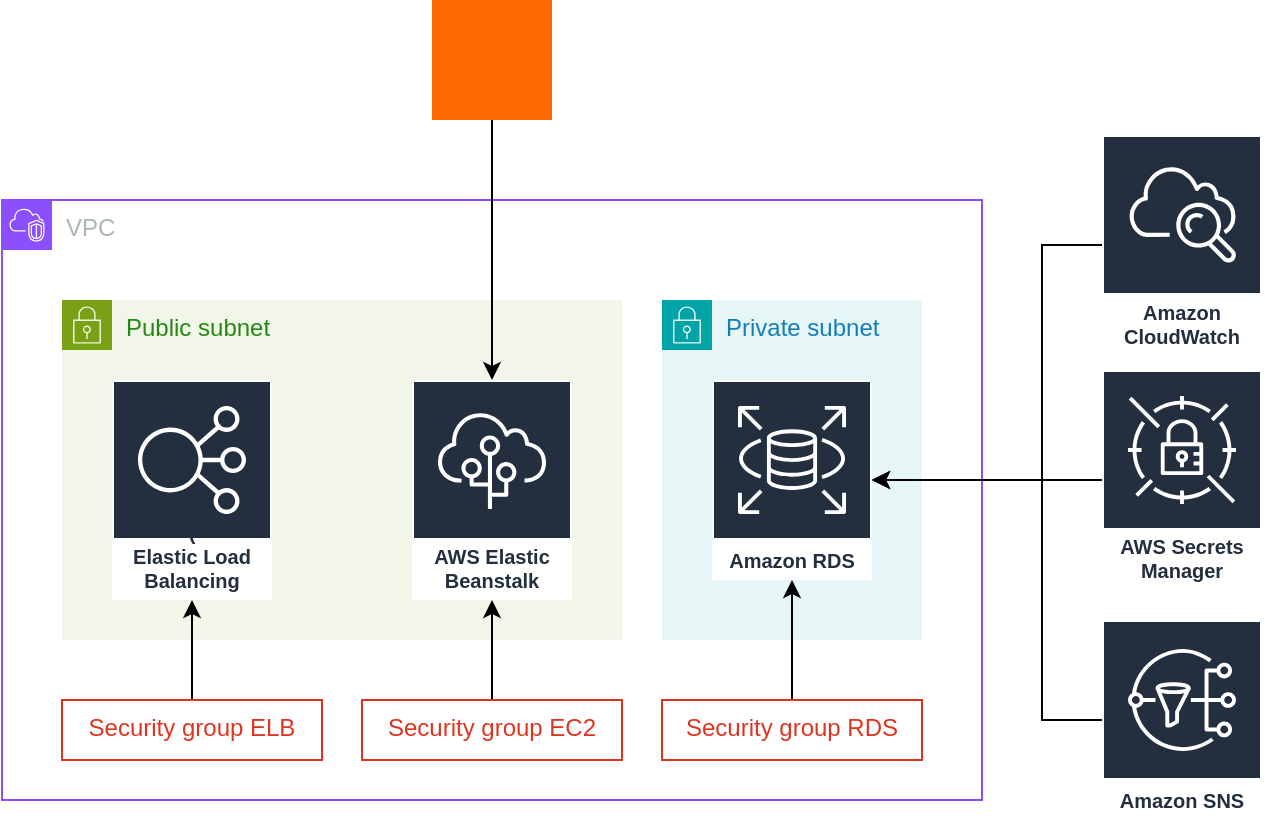 <mxfile version="28.0.6">
  <diagram name="Página-1" id="-vqyVmEt9A4R_uhnUwHa">
    <mxGraphModel dx="1426" dy="743" grid="1" gridSize="10" guides="1" tooltips="1" connect="1" arrows="1" fold="1" page="1" pageScale="1" pageWidth="827" pageHeight="1169" math="0" shadow="0">
      <root>
        <mxCell id="0" />
        <mxCell id="1" parent="0" />
        <mxCell id="ivlKE8OcMFCifcCctVEV-1" value="" style="points=[];aspect=fixed;html=1;align=center;shadow=0;dashed=0;fillColor=#FF6A00;strokeColor=none;shape=mxgraph.alibaba_cloud.user;" parent="1" vertex="1">
          <mxGeometry x="305" y="40" width="60" height="60" as="geometry" />
        </mxCell>
        <mxCell id="ivlKE8OcMFCifcCctVEV-2" value="VPC" style="points=[[0,0],[0.25,0],[0.5,0],[0.75,0],[1,0],[1,0.25],[1,0.5],[1,0.75],[1,1],[0.75,1],[0.5,1],[0.25,1],[0,1],[0,0.75],[0,0.5],[0,0.25]];outlineConnect=0;gradientColor=none;html=1;whiteSpace=wrap;fontSize=12;fontStyle=0;container=1;pointerEvents=0;collapsible=0;recursiveResize=0;shape=mxgraph.aws4.group;grIcon=mxgraph.aws4.group_vpc2;strokeColor=#8C4FFF;fillColor=none;verticalAlign=top;align=left;spacingLeft=30;fontColor=#AAB7B8;dashed=0;" parent="1" vertex="1">
          <mxGeometry x="90" y="140" width="490" height="300" as="geometry" />
        </mxCell>
        <mxCell id="ivlKE8OcMFCifcCctVEV-49" value="Public subnet" style="points=[[0,0],[0.25,0],[0.5,0],[0.75,0],[1,0],[1,0.25],[1,0.5],[1,0.75],[1,1],[0.75,1],[0.5,1],[0.25,1],[0,1],[0,0.75],[0,0.5],[0,0.25]];outlineConnect=0;gradientColor=none;html=1;whiteSpace=wrap;fontSize=12;fontStyle=0;container=1;pointerEvents=0;collapsible=0;recursiveResize=0;shape=mxgraph.aws4.group;grIcon=mxgraph.aws4.group_security_group;grStroke=0;strokeColor=#7AA116;fillColor=#F2F6E8;verticalAlign=top;align=left;spacingLeft=30;fontColor=#248814;dashed=0;" parent="ivlKE8OcMFCifcCctVEV-2" vertex="1">
          <mxGeometry x="30" y="50" width="280" height="170" as="geometry" />
        </mxCell>
        <mxCell id="ivlKE8OcMFCifcCctVEV-58" value="(&lt;div&gt;&lt;span style=&quot;background-color: transparent; color: light-dark(rgb(35, 47, 62), rgb(189, 199, 212));&quot;&gt;Elastic Load Balancing&lt;/span&gt;&lt;/div&gt;" style="sketch=0;outlineConnect=0;fontColor=#232F3E;gradientColor=none;strokeColor=#ffffff;fillColor=#232F3E;dashed=0;verticalLabelPosition=middle;verticalAlign=bottom;align=center;html=1;whiteSpace=wrap;fontSize=10;fontStyle=1;spacing=3;shape=mxgraph.aws4.productIcon;prIcon=mxgraph.aws4.elastic_load_balancing;" parent="ivlKE8OcMFCifcCctVEV-49" vertex="1">
          <mxGeometry x="25" y="40" width="80" height="110" as="geometry" />
        </mxCell>
        <mxCell id="ivlKE8OcMFCifcCctVEV-54" value="AWS Elastic Beanstalk" style="sketch=0;outlineConnect=0;fontColor=#232F3E;gradientColor=none;strokeColor=#ffffff;fillColor=#232F3E;dashed=0;verticalLabelPosition=middle;verticalAlign=bottom;align=center;html=1;whiteSpace=wrap;fontSize=10;fontStyle=1;spacing=3;shape=mxgraph.aws4.productIcon;prIcon=mxgraph.aws4.elastic_beanstalk;" parent="ivlKE8OcMFCifcCctVEV-49" vertex="1">
          <mxGeometry x="175" y="40" width="80" height="110" as="geometry" />
        </mxCell>
        <mxCell id="ivlKE8OcMFCifcCctVEV-63" style="edgeStyle=orthogonalEdgeStyle;rounded=0;orthogonalLoop=1;jettySize=auto;html=1;" parent="ivlKE8OcMFCifcCctVEV-2" source="ivlKE8OcMFCifcCctVEV-55" target="ivlKE8OcMFCifcCctVEV-58" edge="1">
          <mxGeometry relative="1" as="geometry" />
        </mxCell>
        <mxCell id="ivlKE8OcMFCifcCctVEV-55" value="Security group ELB" style="fillColor=none;strokeColor=#DD3522;verticalAlign=top;fontStyle=0;fontColor=#DD3522;whiteSpace=wrap;html=1;" parent="ivlKE8OcMFCifcCctVEV-2" vertex="1">
          <mxGeometry x="30" y="250" width="130" height="30" as="geometry" />
        </mxCell>
        <mxCell id="ivlKE8OcMFCifcCctVEV-64" style="edgeStyle=orthogonalEdgeStyle;rounded=0;orthogonalLoop=1;jettySize=auto;html=1;" parent="ivlKE8OcMFCifcCctVEV-2" source="ivlKE8OcMFCifcCctVEV-56" target="ivlKE8OcMFCifcCctVEV-54" edge="1">
          <mxGeometry relative="1" as="geometry" />
        </mxCell>
        <mxCell id="ivlKE8OcMFCifcCctVEV-56" value="Security group EC2" style="fillColor=none;strokeColor=#DD3522;verticalAlign=top;fontStyle=0;fontColor=#DD3522;whiteSpace=wrap;html=1;" parent="ivlKE8OcMFCifcCctVEV-2" vertex="1">
          <mxGeometry x="180" y="250" width="130" height="30" as="geometry" />
        </mxCell>
        <mxCell id="ivlKE8OcMFCifcCctVEV-48" value="Private subnet" style="points=[[0,0],[0.25,0],[0.5,0],[0.75,0],[1,0],[1,0.25],[1,0.5],[1,0.75],[1,1],[0.75,1],[0.5,1],[0.25,1],[0,1],[0,0.75],[0,0.5],[0,0.25]];outlineConnect=0;gradientColor=none;html=1;whiteSpace=wrap;fontSize=12;fontStyle=0;container=1;pointerEvents=0;collapsible=0;recursiveResize=0;shape=mxgraph.aws4.group;grIcon=mxgraph.aws4.group_security_group;grStroke=0;strokeColor=#00A4A6;fillColor=#E6F6F7;verticalAlign=top;align=left;spacingLeft=30;fontColor=#147EBA;dashed=0;" parent="ivlKE8OcMFCifcCctVEV-2" vertex="1">
          <mxGeometry x="330" y="50" width="130" height="170" as="geometry" />
        </mxCell>
        <mxCell id="ivlKE8OcMFCifcCctVEV-65" value="Amazon RDS" style="sketch=0;outlineConnect=0;fontColor=#232F3E;gradientColor=none;strokeColor=#ffffff;fillColor=#232F3E;dashed=0;verticalLabelPosition=middle;verticalAlign=bottom;align=center;html=1;whiteSpace=wrap;fontSize=10;fontStyle=1;spacing=3;shape=mxgraph.aws4.productIcon;prIcon=mxgraph.aws4.rds;" parent="ivlKE8OcMFCifcCctVEV-48" vertex="1">
          <mxGeometry x="25" y="40" width="80" height="100" as="geometry" />
        </mxCell>
        <mxCell id="ivlKE8OcMFCifcCctVEV-67" style="edgeStyle=orthogonalEdgeStyle;rounded=0;orthogonalLoop=1;jettySize=auto;html=1;" parent="ivlKE8OcMFCifcCctVEV-2" source="ivlKE8OcMFCifcCctVEV-66" target="ivlKE8OcMFCifcCctVEV-65" edge="1">
          <mxGeometry relative="1" as="geometry" />
        </mxCell>
        <mxCell id="ivlKE8OcMFCifcCctVEV-66" value="Security group RDS" style="fillColor=none;strokeColor=#DD3522;verticalAlign=top;fontStyle=0;fontColor=#DD3522;whiteSpace=wrap;html=1;" parent="ivlKE8OcMFCifcCctVEV-2" vertex="1">
          <mxGeometry x="330" y="250" width="130" height="30" as="geometry" />
        </mxCell>
        <mxCell id="tjU6hbLSbvW12c2wVyWg-5" style="edgeStyle=orthogonalEdgeStyle;rounded=0;orthogonalLoop=1;jettySize=auto;html=1;" edge="1" parent="1" source="ivlKE8OcMFCifcCctVEV-71" target="ivlKE8OcMFCifcCctVEV-65">
          <mxGeometry relative="1" as="geometry">
            <Array as="points">
              <mxPoint x="610" y="400" />
              <mxPoint x="610" y="280" />
            </Array>
          </mxGeometry>
        </mxCell>
        <mxCell id="ivlKE8OcMFCifcCctVEV-71" value="Amazon SNS" style="sketch=0;outlineConnect=0;fontColor=#232F3E;gradientColor=none;strokeColor=#ffffff;fillColor=#232F3E;dashed=0;verticalLabelPosition=middle;verticalAlign=bottom;align=center;html=1;whiteSpace=wrap;fontSize=10;fontStyle=1;spacing=3;shape=mxgraph.aws4.productIcon;prIcon=mxgraph.aws4.sns;" parent="1" vertex="1">
          <mxGeometry x="640" y="350" width="80" height="100" as="geometry" />
        </mxCell>
        <mxCell id="tjU6hbLSbvW12c2wVyWg-3" style="edgeStyle=orthogonalEdgeStyle;rounded=0;orthogonalLoop=1;jettySize=auto;html=1;" edge="1" parent="1" source="ivlKE8OcMFCifcCctVEV-72" target="ivlKE8OcMFCifcCctVEV-65">
          <mxGeometry relative="1" as="geometry">
            <Array as="points">
              <mxPoint x="610" y="163" />
              <mxPoint x="610" y="280" />
            </Array>
          </mxGeometry>
        </mxCell>
        <mxCell id="ivlKE8OcMFCifcCctVEV-72" value="Amazon CloudWatch" style="sketch=0;outlineConnect=0;fontColor=#232F3E;gradientColor=none;strokeColor=#ffffff;fillColor=#232F3E;dashed=0;verticalLabelPosition=middle;verticalAlign=bottom;align=center;html=1;whiteSpace=wrap;fontSize=10;fontStyle=1;spacing=3;shape=mxgraph.aws4.productIcon;prIcon=mxgraph.aws4.cloudwatch;" parent="1" vertex="1">
          <mxGeometry x="640" y="107.5" width="80" height="110" as="geometry" />
        </mxCell>
        <mxCell id="tjU6hbLSbvW12c2wVyWg-4" style="edgeStyle=orthogonalEdgeStyle;rounded=0;orthogonalLoop=1;jettySize=auto;html=1;" edge="1" parent="1" source="ivlKE8OcMFCifcCctVEV-73" target="ivlKE8OcMFCifcCctVEV-65">
          <mxGeometry relative="1" as="geometry" />
        </mxCell>
        <mxCell id="ivlKE8OcMFCifcCctVEV-73" value="AWS Secrets Manager" style="sketch=0;outlineConnect=0;fontColor=#232F3E;gradientColor=none;strokeColor=#ffffff;fillColor=#232F3E;dashed=0;verticalLabelPosition=middle;verticalAlign=bottom;align=center;html=1;whiteSpace=wrap;fontSize=10;fontStyle=1;spacing=3;shape=mxgraph.aws4.productIcon;prIcon=mxgraph.aws4.secrets_manager;" parent="1" vertex="1">
          <mxGeometry x="640" y="225" width="80" height="110" as="geometry" />
        </mxCell>
        <mxCell id="tjU6hbLSbvW12c2wVyWg-7" style="edgeStyle=orthogonalEdgeStyle;rounded=0;orthogonalLoop=1;jettySize=auto;html=1;" edge="1" parent="1" source="ivlKE8OcMFCifcCctVEV-1" target="ivlKE8OcMFCifcCctVEV-54">
          <mxGeometry relative="1" as="geometry" />
        </mxCell>
      </root>
    </mxGraphModel>
  </diagram>
</mxfile>

